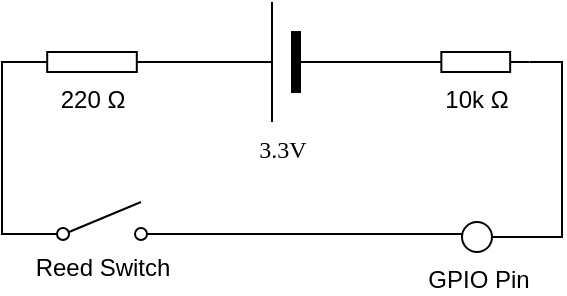 <mxfile version="12.7.6" type="device"><diagram name="Page-1" id="7e0a89b8-554c-2b80-1dc8-d5c74ca68de4"><mxGraphModel dx="659" dy="378" grid="1" gridSize="10" guides="1" tooltips="1" connect="1" arrows="1" fold="1" page="1" pageScale="1" pageWidth="1100" pageHeight="850" background="#ffffff" math="0" shadow="0"><root><mxCell id="0"/><mxCell id="1" parent="0"/><mxCell id="1cb643a89b7d889d-7" value="3.3V" style="verticalLabelPosition=bottom;shadow=0;dashed=0;align=center;fillColor=#000000;html=1;verticalAlign=top;strokeWidth=1;shape=mxgraph.electrical.miscellaneous.monocell_battery;rounded=1;comic=0;labelBackgroundColor=none;fontFamily=Verdana;fontSize=12;flipH=1;" parent="1" vertex="1"><mxGeometry x="430" y="40" width="100" height="60" as="geometry"/></mxCell><mxCell id="ufwPKPz_axpjg6q3la1d-4" value="220 Ω" style="pointerEvents=1;verticalLabelPosition=bottom;shadow=0;dashed=0;align=center;html=1;verticalAlign=top;shape=mxgraph.electrical.resistors.resistor_1;" vertex="1" parent="1"><mxGeometry x="350" y="65" width="70" height="10" as="geometry"/></mxCell><mxCell id="ufwPKPz_axpjg6q3la1d-8" value="10k Ω" style="pointerEvents=1;verticalLabelPosition=bottom;shadow=0;dashed=0;align=center;html=1;verticalAlign=top;shape=mxgraph.electrical.resistors.resistor_1;" vertex="1" parent="1"><mxGeometry x="550" y="65" width="53.75" height="10" as="geometry"/></mxCell><mxCell id="ufwPKPz_axpjg6q3la1d-11" value="" style="endArrow=none;html=1;entryX=0;entryY=0.5;entryDx=0;entryDy=0;entryPerimeter=0;exitX=0;exitY=0.5;exitDx=0;exitDy=0;exitPerimeter=0;edgeStyle=orthogonalEdgeStyle;rounded=0;" edge="1" parent="1" source="ufwPKPz_axpjg6q3la1d-8" target="1cb643a89b7d889d-7"><mxGeometry width="50" height="50" relative="1" as="geometry"><mxPoint x="547" y="70" as="sourcePoint"/><mxPoint x="560" y="140" as="targetPoint"/></mxGeometry></mxCell><mxCell id="ufwPKPz_axpjg6q3la1d-12" value="" style="endArrow=none;html=1;entryX=1;entryY=0.5;entryDx=0;entryDy=0;entryPerimeter=0;exitX=1;exitY=0.5;exitDx=0;exitDy=0;exitPerimeter=0;" edge="1" parent="1" source="1cb643a89b7d889d-7" target="ufwPKPz_axpjg6q3la1d-4"><mxGeometry width="50" height="50" relative="1" as="geometry"><mxPoint x="300" y="250" as="sourcePoint"/><mxPoint x="350" y="200" as="targetPoint"/></mxGeometry></mxCell><mxCell id="ufwPKPz_axpjg6q3la1d-13" value="Reed Switch" style="pointerEvents=1;verticalLabelPosition=bottom;shadow=0;dashed=0;align=center;html=1;verticalAlign=top;shape=mxgraph.electrical.electro-mechanical.simple_switch;" vertex="1" parent="1"><mxGeometry x="352.5" y="140" width="75" height="19" as="geometry"/></mxCell><mxCell id="ufwPKPz_axpjg6q3la1d-14" value="" style="endArrow=none;html=1;entryX=0;entryY=0.5;entryDx=0;entryDy=0;entryPerimeter=0;exitX=0;exitY=0.84;exitDx=0;exitDy=0;exitPerimeter=0;edgeStyle=orthogonalEdgeStyle;rounded=0;" edge="1" parent="1" source="ufwPKPz_axpjg6q3la1d-13" target="ufwPKPz_axpjg6q3la1d-4"><mxGeometry width="50" height="50" relative="1" as="geometry"><mxPoint x="510" y="190" as="sourcePoint"/><mxPoint x="560" y="140" as="targetPoint"/></mxGeometry></mxCell><mxCell id="ufwPKPz_axpjg6q3la1d-16" value="" style="endArrow=none;html=1;exitX=1;exitY=0.5;exitDx=0;exitDy=0;entryX=1;entryY=0.5;entryDx=0;entryDy=0;entryPerimeter=0;edgeStyle=orthogonalEdgeStyle;rounded=0;" edge="1" parent="1" source="ufwPKPz_axpjg6q3la1d-20" target="ufwPKPz_axpjg6q3la1d-8"><mxGeometry width="50" height="50" relative="1" as="geometry"><mxPoint x="570.0" y="200" as="sourcePoint"/><mxPoint x="590" y="206" as="targetPoint"/><Array as="points"><mxPoint x="620" y="158"/><mxPoint x="620" y="70"/></Array></mxGeometry></mxCell><mxCell id="ufwPKPz_axpjg6q3la1d-19" value="" style="endArrow=none;html=1;exitX=1;exitY=0.84;exitDx=0;exitDy=0;exitPerimeter=0;entryX=0;entryY=0.5;entryDx=0;entryDy=0;edgeStyle=orthogonalEdgeStyle;rounded=0;" edge="1" parent="1" source="ufwPKPz_axpjg6q3la1d-13" target="ufwPKPz_axpjg6q3la1d-20"><mxGeometry width="50" height="50" relative="1" as="geometry"><mxPoint x="427.5" y="165.96" as="sourcePoint"/><mxPoint x="550.0" y="200" as="targetPoint"/><Array as="points"><mxPoint x="570" y="156"/></Array></mxGeometry></mxCell><mxCell id="ufwPKPz_axpjg6q3la1d-20" value="&lt;div&gt;GPIO Pin&lt;/div&gt;" style="verticalLabelPosition=bottom;shadow=0;dashed=0;align=center;html=1;verticalAlign=top;strokeWidth=1;shape=ellipse;perimeter=ellipsePerimeter;" vertex="1" parent="1"><mxGeometry x="570" y="150" width="15" height="15" as="geometry"/></mxCell></root></mxGraphModel></diagram></mxfile>